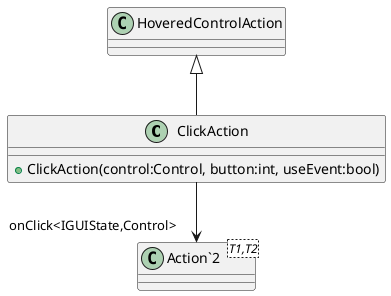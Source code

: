 @startuml
class ClickAction {
    + ClickAction(control:Control, button:int, useEvent:bool)
}
class "Action`2"<T1,T2> {
}
HoveredControlAction <|-- ClickAction
ClickAction --> "onClick<IGUIState,Control>" "Action`2"
@enduml
